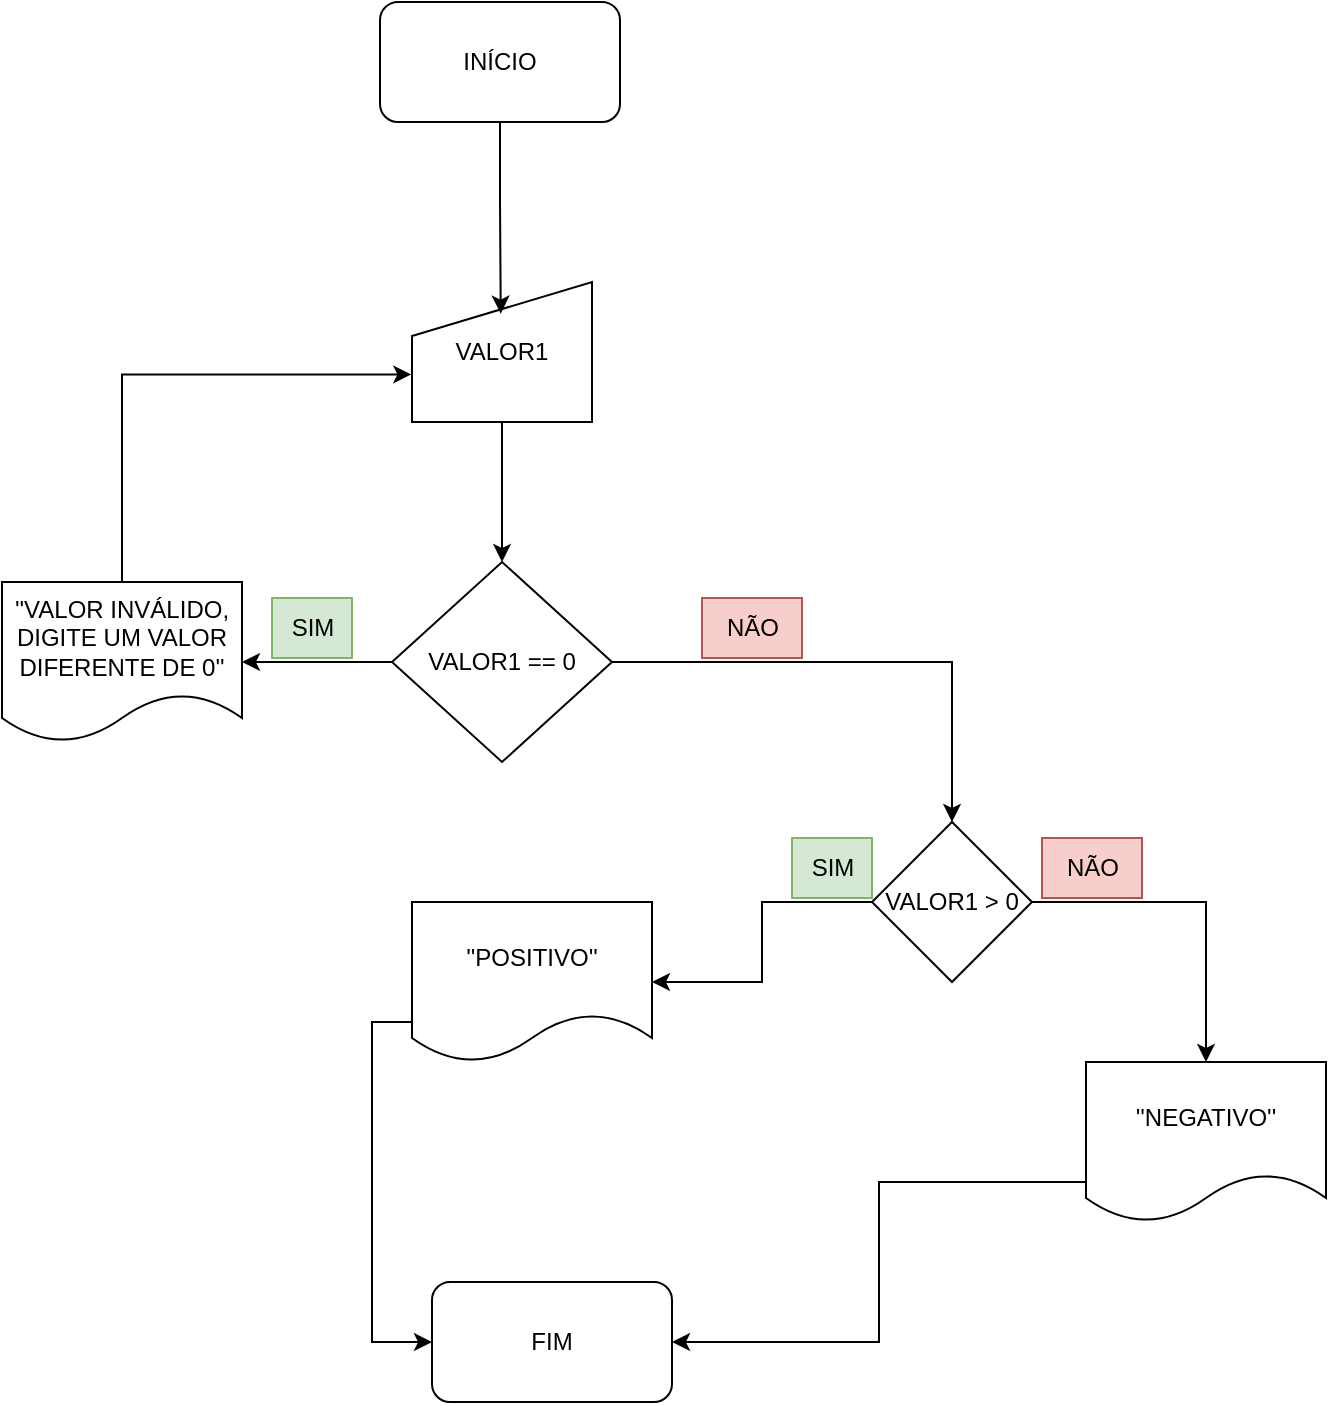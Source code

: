 <mxfile version="25.0.2">
  <diagram name="Página-1" id="RU9f9eKE1oEKeSrPvcUG">
    <mxGraphModel dx="1036" dy="614" grid="1" gridSize="10" guides="1" tooltips="1" connect="1" arrows="1" fold="1" page="1" pageScale="1" pageWidth="827" pageHeight="1169" math="0" shadow="0">
      <root>
        <mxCell id="0" />
        <mxCell id="1" parent="0" />
        <mxCell id="dsTTsObwinMLr1egjuTf-1" value="INÍCIO" style="rounded=1;whiteSpace=wrap;html=1;" vertex="1" parent="1">
          <mxGeometry x="354" y="20" width="120" height="60" as="geometry" />
        </mxCell>
        <mxCell id="dsTTsObwinMLr1egjuTf-7" value="" style="edgeStyle=orthogonalEdgeStyle;rounded=0;orthogonalLoop=1;jettySize=auto;html=1;" edge="1" parent="1" source="dsTTsObwinMLr1egjuTf-4" target="dsTTsObwinMLr1egjuTf-6">
          <mxGeometry relative="1" as="geometry" />
        </mxCell>
        <mxCell id="dsTTsObwinMLr1egjuTf-4" value="VALOR1" style="shape=manualInput;whiteSpace=wrap;html=1;size=27;" vertex="1" parent="1">
          <mxGeometry x="370" y="160" width="90" height="70" as="geometry" />
        </mxCell>
        <mxCell id="dsTTsObwinMLr1egjuTf-5" value="" style="edgeStyle=orthogonalEdgeStyle;rounded=0;orthogonalLoop=1;jettySize=auto;html=1;entryX=0.493;entryY=0.226;entryDx=0;entryDy=0;entryPerimeter=0;" edge="1" parent="1" source="dsTTsObwinMLr1egjuTf-1" target="dsTTsObwinMLr1egjuTf-4">
          <mxGeometry relative="1" as="geometry">
            <Array as="points" />
          </mxGeometry>
        </mxCell>
        <mxCell id="dsTTsObwinMLr1egjuTf-9" value="" style="edgeStyle=orthogonalEdgeStyle;rounded=0;orthogonalLoop=1;jettySize=auto;html=1;" edge="1" parent="1" source="dsTTsObwinMLr1egjuTf-6" target="dsTTsObwinMLr1egjuTf-8">
          <mxGeometry relative="1" as="geometry" />
        </mxCell>
        <mxCell id="dsTTsObwinMLr1egjuTf-12" value="" style="edgeStyle=orthogonalEdgeStyle;rounded=0;orthogonalLoop=1;jettySize=auto;html=1;" edge="1" parent="1" source="dsTTsObwinMLr1egjuTf-6" target="dsTTsObwinMLr1egjuTf-11">
          <mxGeometry relative="1" as="geometry" />
        </mxCell>
        <mxCell id="dsTTsObwinMLr1egjuTf-6" value="VALOR1 == 0" style="rhombus;whiteSpace=wrap;html=1;" vertex="1" parent="1">
          <mxGeometry x="360" y="300" width="110" height="100" as="geometry" />
        </mxCell>
        <mxCell id="dsTTsObwinMLr1egjuTf-8" value="&#39;&#39;VALOR INVÁLIDO, DIGITE UM VALOR DIFERENTE DE 0&#39;&#39;" style="shape=document;whiteSpace=wrap;html=1;boundedLbl=1;" vertex="1" parent="1">
          <mxGeometry x="165" y="310" width="120" height="80" as="geometry" />
        </mxCell>
        <mxCell id="dsTTsObwinMLr1egjuTf-10" style="edgeStyle=orthogonalEdgeStyle;rounded=0;orthogonalLoop=1;jettySize=auto;html=1;exitX=0.5;exitY=0;exitDx=0;exitDy=0;entryX=-0.004;entryY=0.66;entryDx=0;entryDy=0;entryPerimeter=0;" edge="1" parent="1" source="dsTTsObwinMLr1egjuTf-8" target="dsTTsObwinMLr1egjuTf-4">
          <mxGeometry relative="1" as="geometry" />
        </mxCell>
        <mxCell id="dsTTsObwinMLr1egjuTf-14" value="" style="edgeStyle=orthogonalEdgeStyle;rounded=0;orthogonalLoop=1;jettySize=auto;html=1;" edge="1" parent="1" source="dsTTsObwinMLr1egjuTf-11" target="dsTTsObwinMLr1egjuTf-13">
          <mxGeometry relative="1" as="geometry" />
        </mxCell>
        <mxCell id="dsTTsObwinMLr1egjuTf-16" value="" style="edgeStyle=orthogonalEdgeStyle;rounded=0;orthogonalLoop=1;jettySize=auto;html=1;" edge="1" parent="1" source="dsTTsObwinMLr1egjuTf-11" target="dsTTsObwinMLr1egjuTf-15">
          <mxGeometry relative="1" as="geometry" />
        </mxCell>
        <mxCell id="dsTTsObwinMLr1egjuTf-11" value="VALOR1 &amp;gt; 0" style="rhombus;whiteSpace=wrap;html=1;" vertex="1" parent="1">
          <mxGeometry x="600" y="430" width="80" height="80" as="geometry" />
        </mxCell>
        <mxCell id="dsTTsObwinMLr1egjuTf-19" style="edgeStyle=orthogonalEdgeStyle;rounded=0;orthogonalLoop=1;jettySize=auto;html=1;exitX=0;exitY=0.75;exitDx=0;exitDy=0;entryX=0;entryY=0.5;entryDx=0;entryDy=0;" edge="1" parent="1" source="dsTTsObwinMLr1egjuTf-13" target="dsTTsObwinMLr1egjuTf-17">
          <mxGeometry relative="1" as="geometry" />
        </mxCell>
        <mxCell id="dsTTsObwinMLr1egjuTf-13" value="&#39;&#39;POSITIVO&#39;&#39;" style="shape=document;whiteSpace=wrap;html=1;boundedLbl=1;" vertex="1" parent="1">
          <mxGeometry x="370" y="470" width="120" height="80" as="geometry" />
        </mxCell>
        <mxCell id="dsTTsObwinMLr1egjuTf-20" style="edgeStyle=orthogonalEdgeStyle;rounded=0;orthogonalLoop=1;jettySize=auto;html=1;exitX=0;exitY=0.75;exitDx=0;exitDy=0;entryX=1;entryY=0.5;entryDx=0;entryDy=0;" edge="1" parent="1" source="dsTTsObwinMLr1egjuTf-15" target="dsTTsObwinMLr1egjuTf-17">
          <mxGeometry relative="1" as="geometry" />
        </mxCell>
        <mxCell id="dsTTsObwinMLr1egjuTf-15" value="&#39;&#39;NEGATIVO&#39;&#39;" style="shape=document;whiteSpace=wrap;html=1;boundedLbl=1;" vertex="1" parent="1">
          <mxGeometry x="707" y="550" width="120" height="80" as="geometry" />
        </mxCell>
        <mxCell id="dsTTsObwinMLr1egjuTf-17" value="FIM" style="rounded=1;whiteSpace=wrap;html=1;" vertex="1" parent="1">
          <mxGeometry x="380" y="660" width="120" height="60" as="geometry" />
        </mxCell>
        <mxCell id="dsTTsObwinMLr1egjuTf-21" value="SIM" style="text;html=1;align=center;verticalAlign=middle;resizable=0;points=[];autosize=1;strokeColor=#82b366;fillColor=#d5e8d4;labelBackgroundColor=none;" vertex="1" parent="1">
          <mxGeometry x="300" y="318" width="40" height="30" as="geometry" />
        </mxCell>
        <mxCell id="dsTTsObwinMLr1egjuTf-22" value="NÃO" style="text;html=1;align=center;verticalAlign=middle;resizable=0;points=[];autosize=1;strokeColor=#b85450;fillColor=#f8cecc;" vertex="1" parent="1">
          <mxGeometry x="515" y="318" width="50" height="30" as="geometry" />
        </mxCell>
        <mxCell id="dsTTsObwinMLr1egjuTf-23" value="SIM" style="text;html=1;align=center;verticalAlign=middle;resizable=0;points=[];autosize=1;strokeColor=#82b366;fillColor=#d5e8d4;" vertex="1" parent="1">
          <mxGeometry x="560" y="438" width="40" height="30" as="geometry" />
        </mxCell>
        <mxCell id="dsTTsObwinMLr1egjuTf-24" value="NÃO" style="text;html=1;align=center;verticalAlign=middle;resizable=0;points=[];autosize=1;strokeColor=#b85450;fillColor=#f8cecc;" vertex="1" parent="1">
          <mxGeometry x="685" y="438" width="50" height="30" as="geometry" />
        </mxCell>
      </root>
    </mxGraphModel>
  </diagram>
</mxfile>
